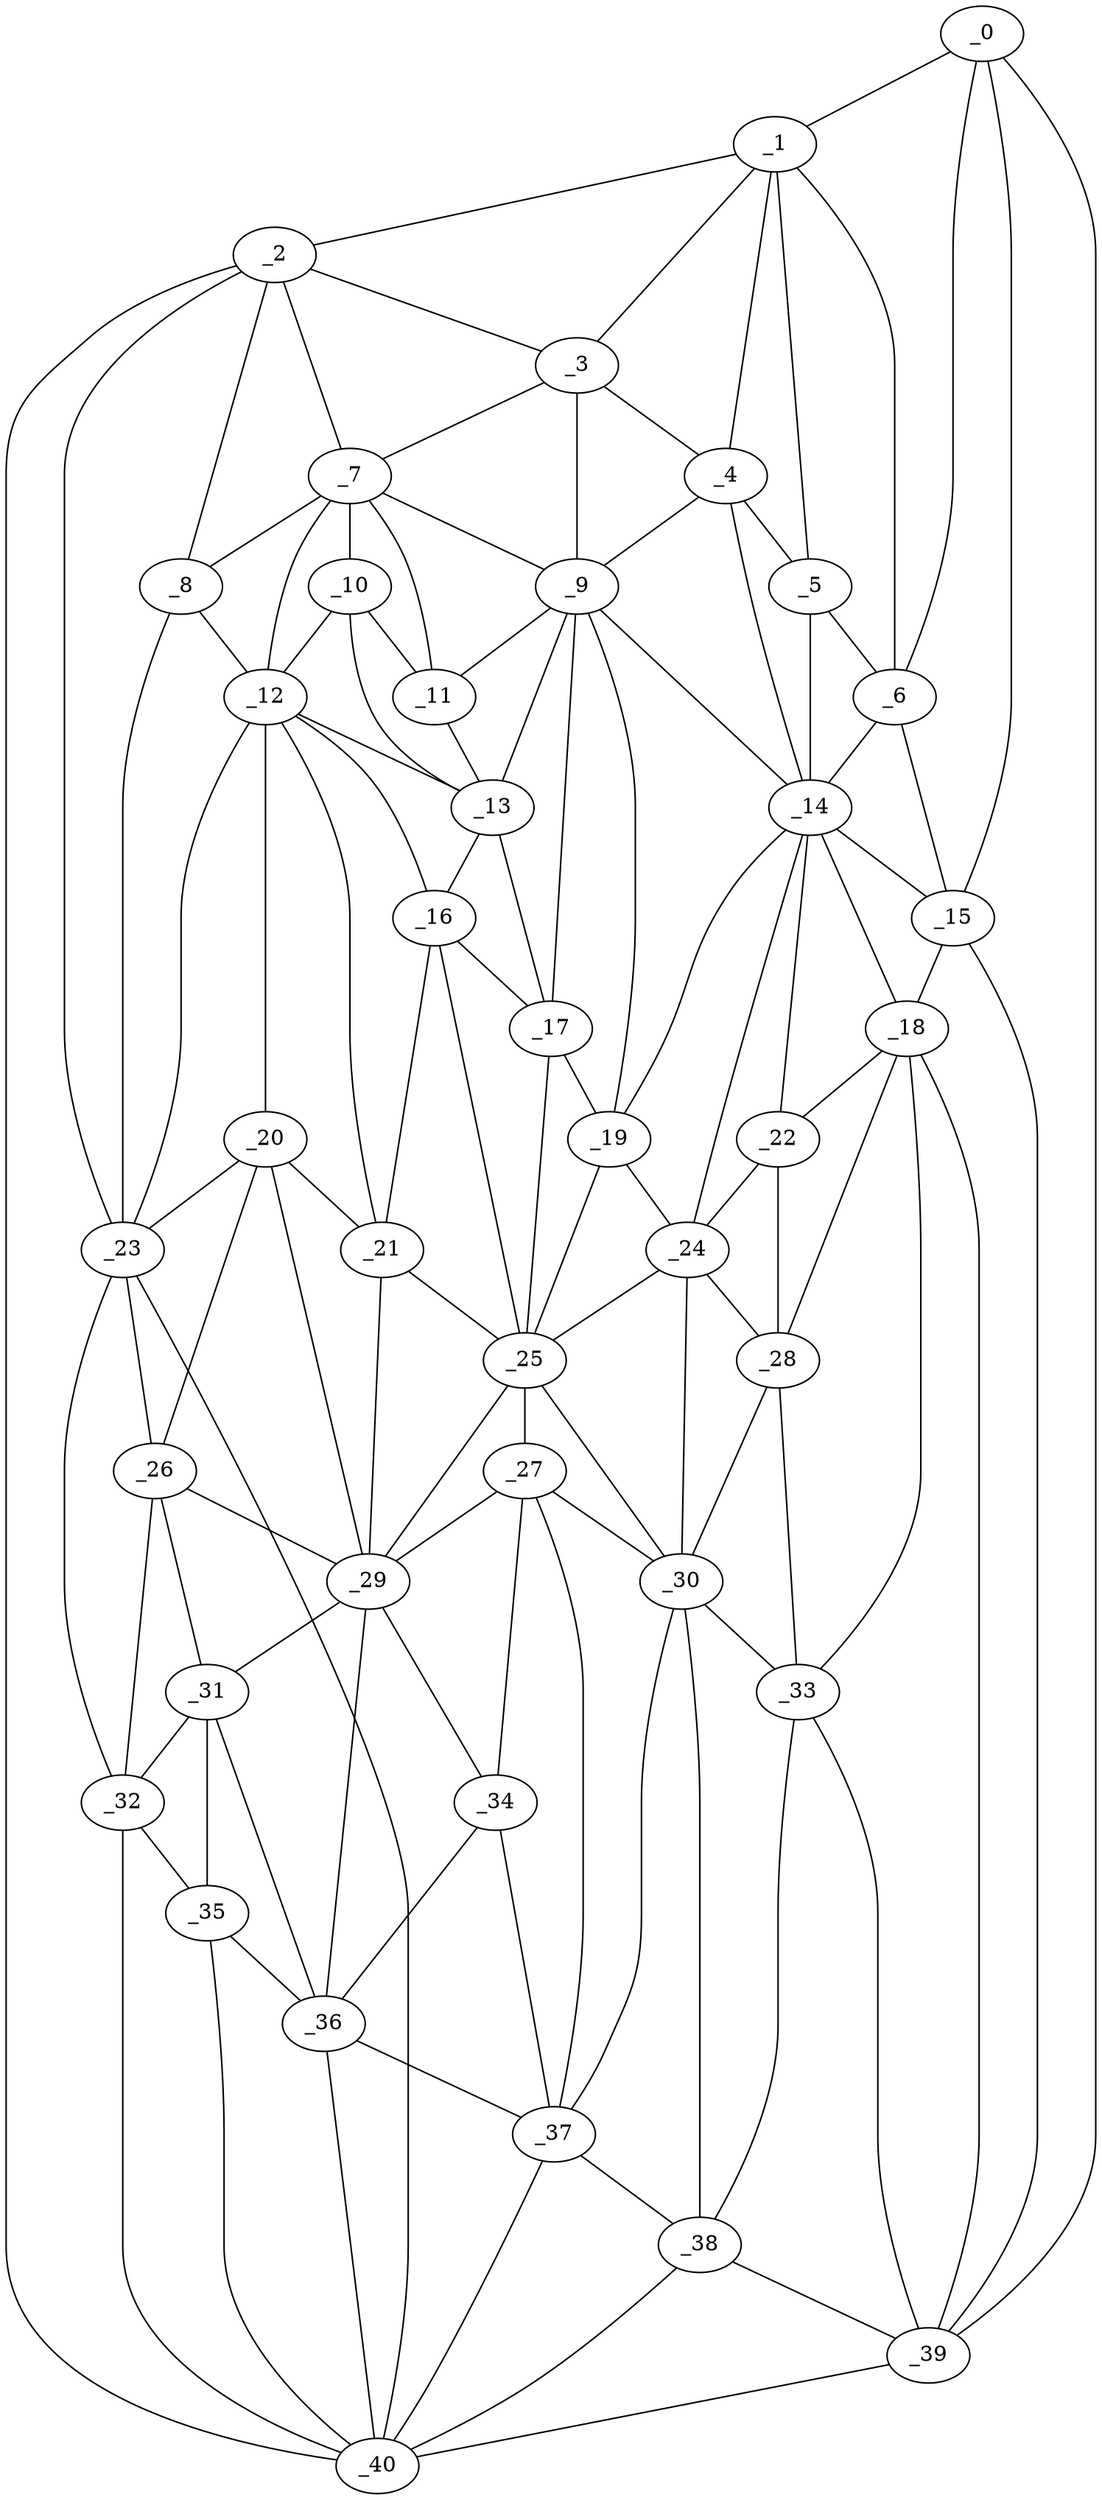 graph "obj31__270.gxl" {
	_0	 [x=26,
		y=125];
	_1	 [x=27,
		y=53];
	_0 -- _1	 [valence=1];
	_6	 [x=39,
		y=96];
	_0 -- _6	 [valence=1];
	_15	 [x=55,
		y=97];
	_0 -- _15	 [valence=2];
	_39	 [x=104,
		y=124];
	_0 -- _39	 [valence=1];
	_2	 [x=33,
		y=3];
	_1 -- _2	 [valence=1];
	_3	 [x=36,
		y=41];
	_1 -- _3	 [valence=2];
	_4	 [x=36,
		y=48];
	_1 -- _4	 [valence=1];
	_5	 [x=39,
		y=58];
	_1 -- _5	 [valence=2];
	_1 -- _6	 [valence=2];
	_2 -- _3	 [valence=1];
	_7	 [x=41,
		y=25];
	_2 -- _7	 [valence=2];
	_8	 [x=44,
		y=8];
	_2 -- _8	 [valence=1];
	_23	 [x=74,
		y=4];
	_2 -- _23	 [valence=2];
	_40	 [x=105,
		y=3];
	_2 -- _40	 [valence=1];
	_3 -- _4	 [valence=2];
	_3 -- _7	 [valence=2];
	_9	 [x=45,
		y=38];
	_3 -- _9	 [valence=2];
	_4 -- _5	 [valence=2];
	_4 -- _9	 [valence=2];
	_14	 [x=55,
		y=58];
	_4 -- _14	 [valence=2];
	_5 -- _6	 [valence=1];
	_5 -- _14	 [valence=1];
	_6 -- _14	 [valence=1];
	_6 -- _15	 [valence=2];
	_7 -- _8	 [valence=2];
	_7 -- _9	 [valence=1];
	_10	 [x=47,
		y=24];
	_7 -- _10	 [valence=2];
	_11	 [x=47,
		y=28];
	_7 -- _11	 [valence=2];
	_12	 [x=48,
		y=13];
	_7 -- _12	 [valence=2];
	_8 -- _12	 [valence=1];
	_8 -- _23	 [valence=2];
	_9 -- _11	 [valence=2];
	_13	 [x=52,
		y=26];
	_9 -- _13	 [valence=2];
	_9 -- _14	 [valence=2];
	_17	 [x=66,
		y=31];
	_9 -- _17	 [valence=2];
	_19	 [x=71,
		y=37];
	_9 -- _19	 [valence=1];
	_10 -- _11	 [valence=2];
	_10 -- _12	 [valence=2];
	_10 -- _13	 [valence=2];
	_11 -- _13	 [valence=2];
	_12 -- _13	 [valence=1];
	_16	 [x=65,
		y=26];
	_12 -- _16	 [valence=2];
	_20	 [x=73,
		y=9];
	_12 -- _20	 [valence=2];
	_21	 [x=73,
		y=16];
	_12 -- _21	 [valence=2];
	_12 -- _23	 [valence=2];
	_13 -- _16	 [valence=2];
	_13 -- _17	 [valence=1];
	_14 -- _15	 [valence=2];
	_18	 [x=70,
		y=96];
	_14 -- _18	 [valence=1];
	_14 -- _19	 [valence=2];
	_22	 [x=73,
		y=59];
	_14 -- _22	 [valence=1];
	_24	 [x=75,
		y=45];
	_14 -- _24	 [valence=1];
	_15 -- _18	 [valence=2];
	_15 -- _39	 [valence=1];
	_16 -- _17	 [valence=2];
	_16 -- _21	 [valence=1];
	_25	 [x=79,
		y=30];
	_16 -- _25	 [valence=2];
	_17 -- _19	 [valence=1];
	_17 -- _25	 [valence=1];
	_18 -- _22	 [valence=2];
	_28	 [x=85,
		y=58];
	_18 -- _28	 [valence=1];
	_33	 [x=95,
		y=59];
	_18 -- _33	 [valence=2];
	_18 -- _39	 [valence=2];
	_19 -- _24	 [valence=2];
	_19 -- _25	 [valence=1];
	_20 -- _21	 [valence=1];
	_20 -- _23	 [valence=1];
	_26	 [x=85,
		y=5];
	_20 -- _26	 [valence=1];
	_29	 [x=86,
		y=19];
	_20 -- _29	 [valence=2];
	_21 -- _25	 [valence=1];
	_21 -- _29	 [valence=2];
	_22 -- _24	 [valence=2];
	_22 -- _28	 [valence=1];
	_23 -- _26	 [valence=2];
	_32	 [x=94,
		y=4];
	_23 -- _32	 [valence=1];
	_23 -- _40	 [valence=1];
	_24 -- _25	 [valence=2];
	_24 -- _28	 [valence=2];
	_30	 [x=89,
		y=46];
	_24 -- _30	 [valence=1];
	_27	 [x=85,
		y=29];
	_25 -- _27	 [valence=2];
	_25 -- _29	 [valence=2];
	_25 -- _30	 [valence=1];
	_26 -- _29	 [valence=2];
	_31	 [x=93,
		y=12];
	_26 -- _31	 [valence=2];
	_26 -- _32	 [valence=2];
	_27 -- _29	 [valence=2];
	_27 -- _30	 [valence=2];
	_34	 [x=96,
		y=26];
	_27 -- _34	 [valence=2];
	_37	 [x=101,
		y=35];
	_27 -- _37	 [valence=1];
	_28 -- _30	 [valence=2];
	_28 -- _33	 [valence=1];
	_29 -- _31	 [valence=2];
	_29 -- _34	 [valence=2];
	_36	 [x=100,
		y=21];
	_29 -- _36	 [valence=2];
	_30 -- _33	 [valence=2];
	_30 -- _37	 [valence=2];
	_38	 [x=103,
		y=54];
	_30 -- _38	 [valence=1];
	_31 -- _32	 [valence=2];
	_35	 [x=98,
		y=10];
	_31 -- _35	 [valence=2];
	_31 -- _36	 [valence=1];
	_32 -- _35	 [valence=1];
	_32 -- _40	 [valence=1];
	_33 -- _38	 [valence=2];
	_33 -- _39	 [valence=2];
	_34 -- _36	 [valence=2];
	_34 -- _37	 [valence=2];
	_35 -- _36	 [valence=1];
	_35 -- _40	 [valence=2];
	_36 -- _37	 [valence=2];
	_36 -- _40	 [valence=2];
	_37 -- _38	 [valence=1];
	_37 -- _40	 [valence=2];
	_38 -- _39	 [valence=2];
	_38 -- _40	 [valence=1];
	_39 -- _40	 [valence=1];
}
